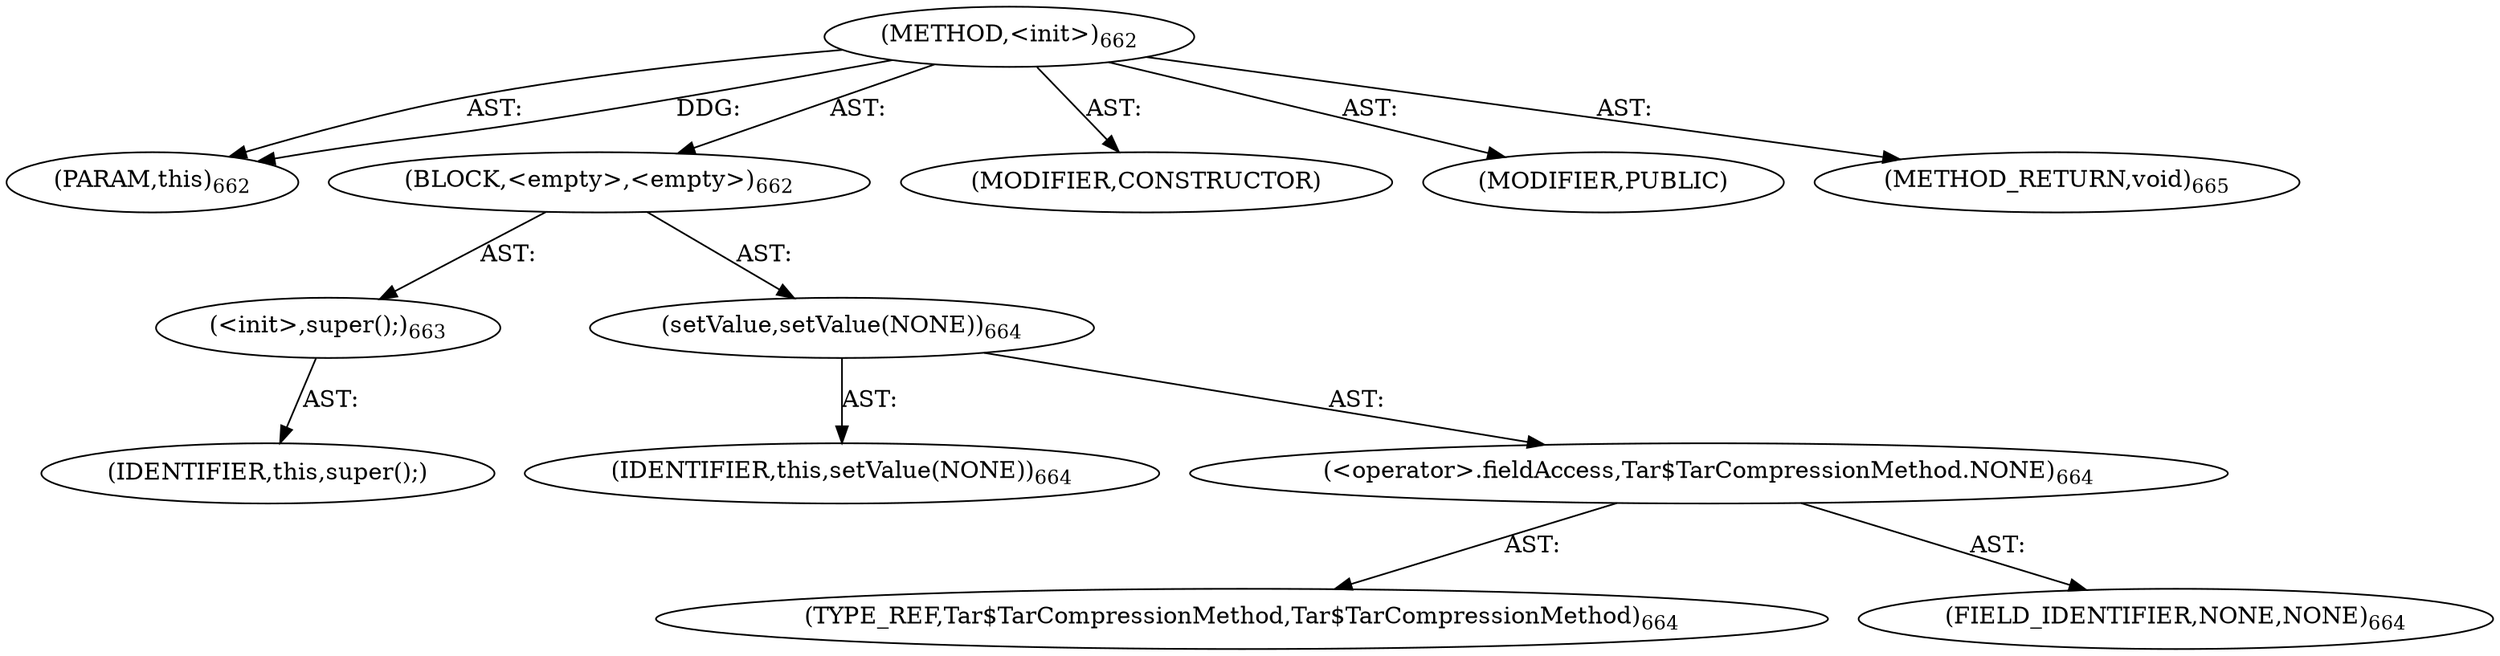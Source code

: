 digraph "&lt;init&gt;" {  
"111669149732" [label = <(METHOD,&lt;init&gt;)<SUB>662</SUB>> ]
"115964117020" [label = <(PARAM,this)<SUB>662</SUB>> ]
"25769803872" [label = <(BLOCK,&lt;empty&gt;,&lt;empty&gt;)<SUB>662</SUB>> ]
"30064771075" [label = <(&lt;init&gt;,super();)<SUB>663</SUB>> ]
"68719476784" [label = <(IDENTIFIER,this,super();)> ]
"30064771530" [label = <(setValue,setValue(NONE))<SUB>664</SUB>> ]
"68719476785" [label = <(IDENTIFIER,this,setValue(NONE))<SUB>664</SUB>> ]
"30064771531" [label = <(&lt;operator&gt;.fieldAccess,Tar$TarCompressionMethod.NONE)<SUB>664</SUB>> ]
"180388626451" [label = <(TYPE_REF,Tar$TarCompressionMethod,Tar$TarCompressionMethod)<SUB>664</SUB>> ]
"55834574972" [label = <(FIELD_IDENTIFIER,NONE,NONE)<SUB>664</SUB>> ]
"133143986287" [label = <(MODIFIER,CONSTRUCTOR)> ]
"133143986288" [label = <(MODIFIER,PUBLIC)> ]
"128849018916" [label = <(METHOD_RETURN,void)<SUB>665</SUB>> ]
  "111669149732" -> "115964117020"  [ label = "AST: "] 
  "111669149732" -> "25769803872"  [ label = "AST: "] 
  "111669149732" -> "133143986287"  [ label = "AST: "] 
  "111669149732" -> "133143986288"  [ label = "AST: "] 
  "111669149732" -> "128849018916"  [ label = "AST: "] 
  "25769803872" -> "30064771075"  [ label = "AST: "] 
  "25769803872" -> "30064771530"  [ label = "AST: "] 
  "30064771075" -> "68719476784"  [ label = "AST: "] 
  "30064771530" -> "68719476785"  [ label = "AST: "] 
  "30064771530" -> "30064771531"  [ label = "AST: "] 
  "30064771531" -> "180388626451"  [ label = "AST: "] 
  "30064771531" -> "55834574972"  [ label = "AST: "] 
  "111669149732" -> "115964117020"  [ label = "DDG: "] 
}
